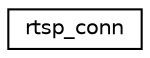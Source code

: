 digraph "Graphical Class Hierarchy"
{
  edge [fontname="Helvetica",fontsize="10",labelfontname="Helvetica",labelfontsize="10"];
  node [fontname="Helvetica",fontsize="10",shape=record];
  rankdir="LR";
  Node0 [label="rtsp_conn",height=0.2,width=0.4,color="black", fillcolor="white", style="filled",URL="$structrtsp__conn.html"];
}
